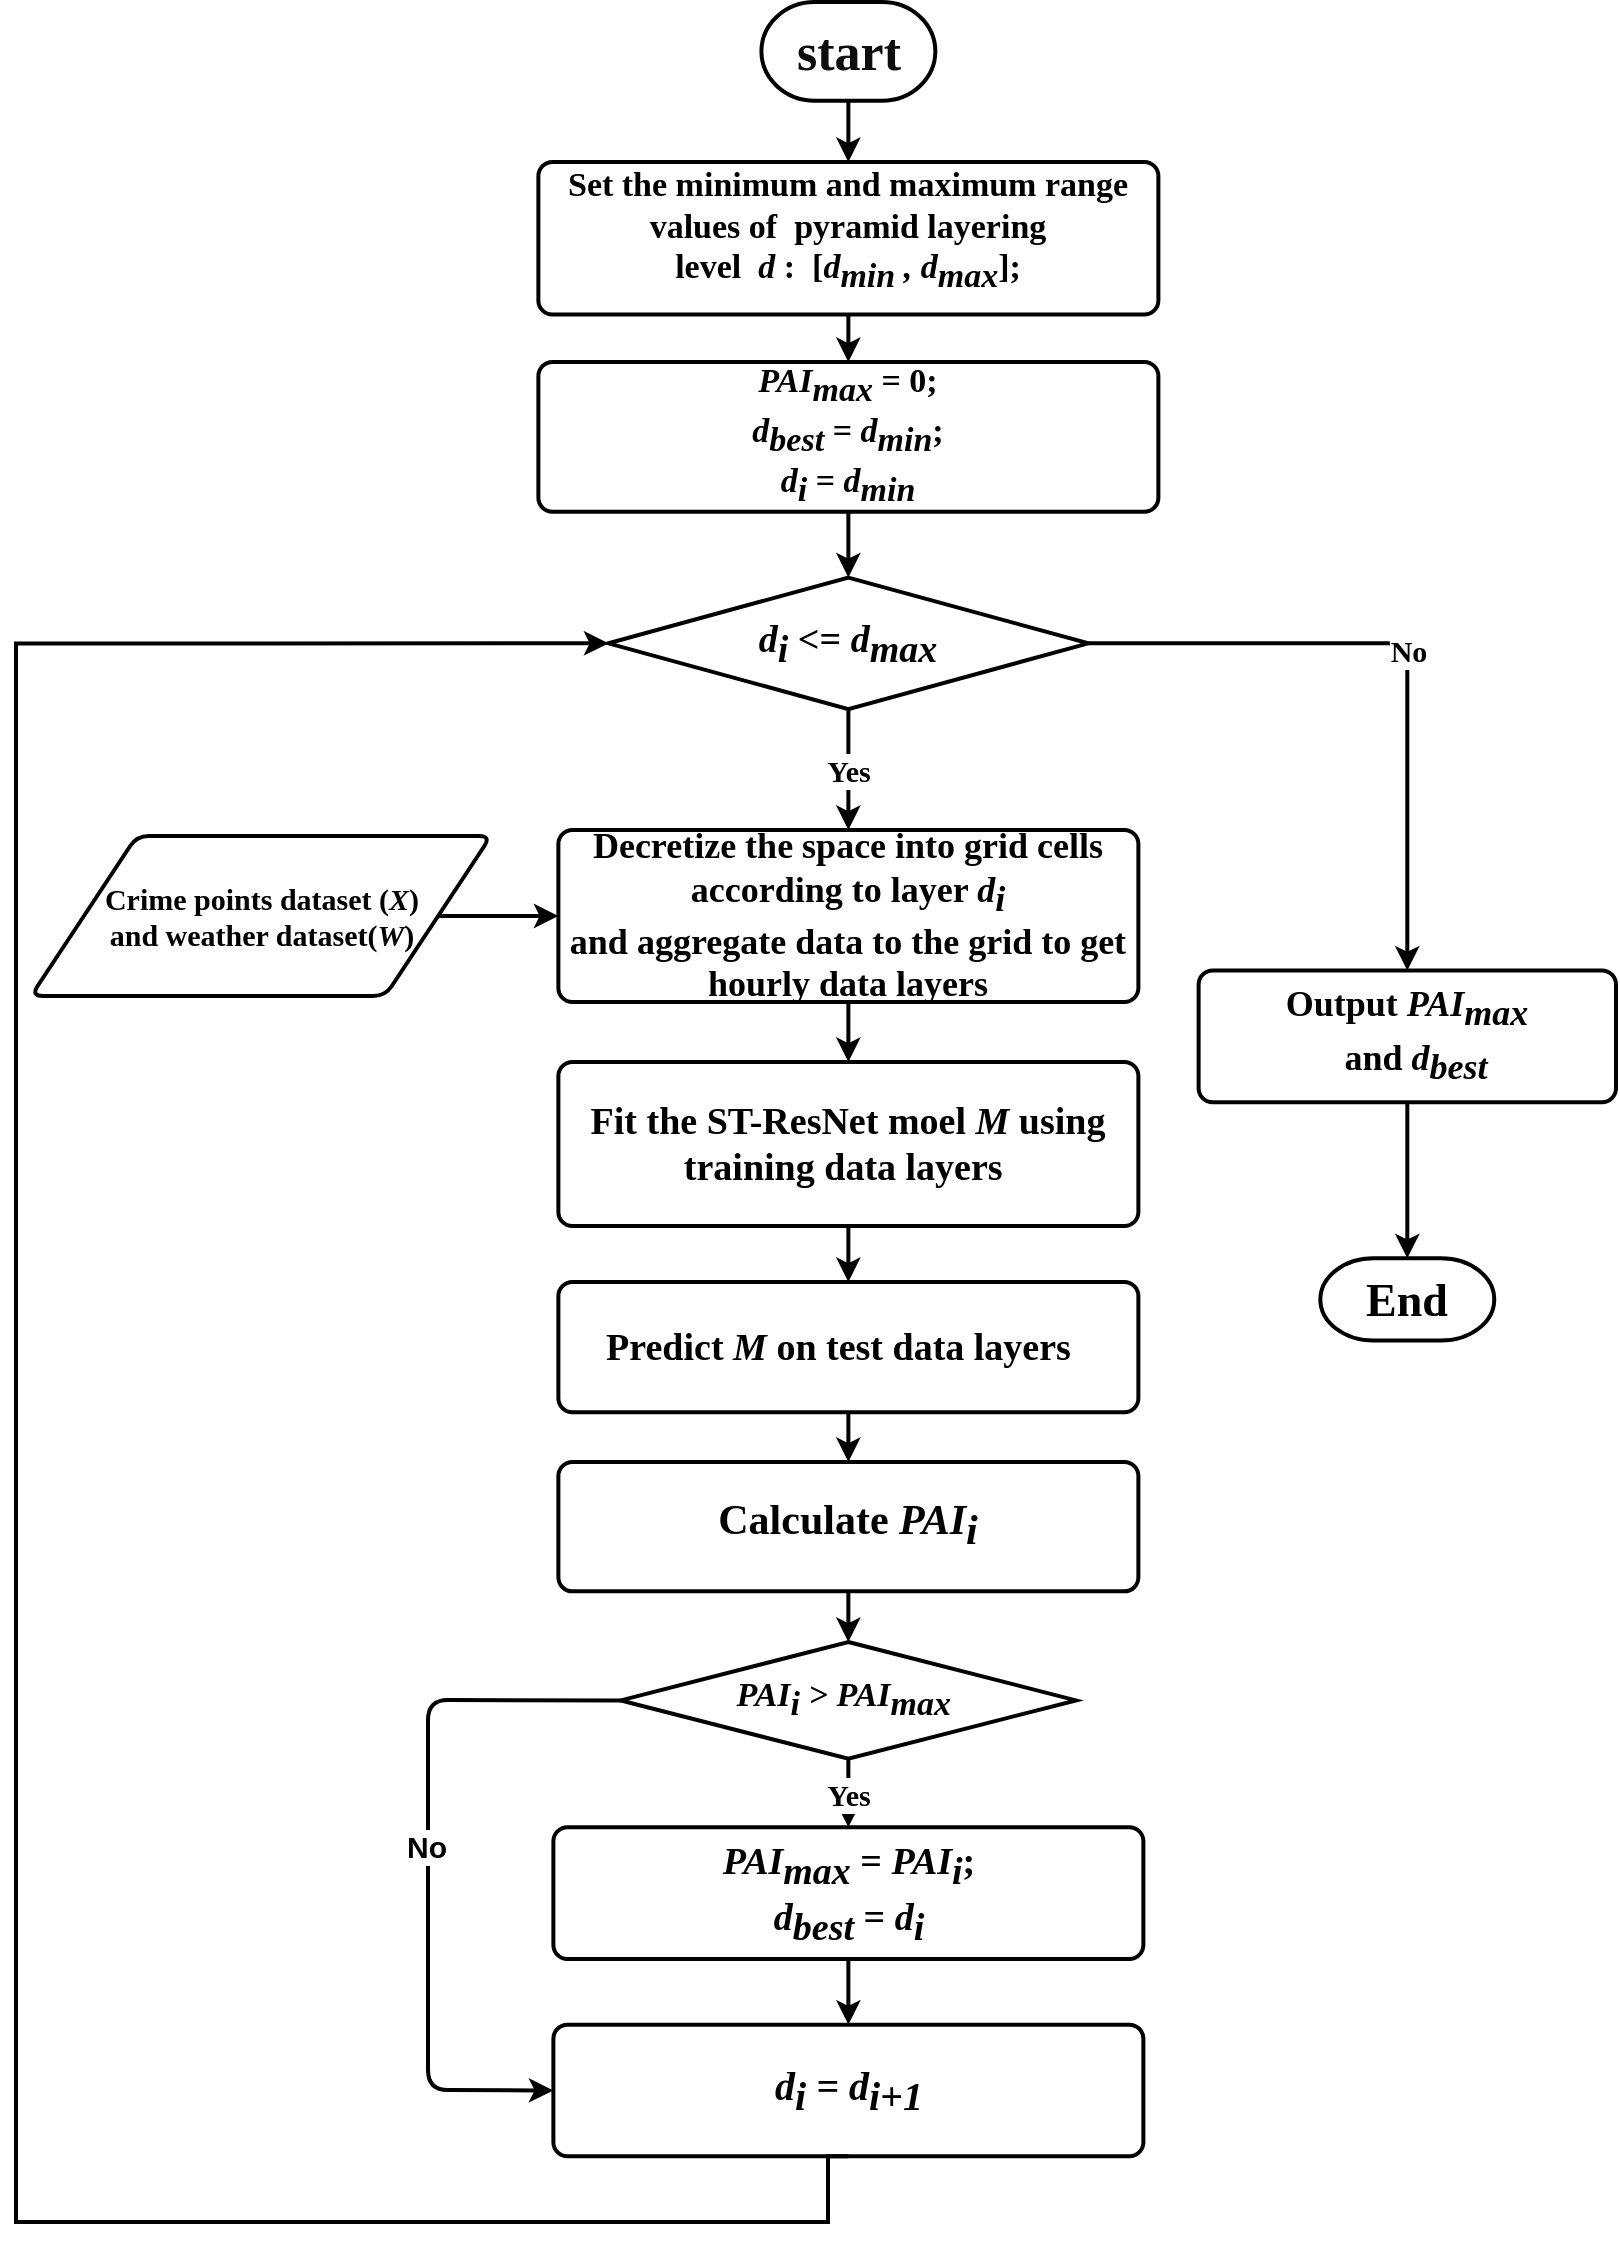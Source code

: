 <mxfile version="14.5.8" type="github">
  <diagram id="C5RBs43oDa-KdzZeNtuy" name="Page-1">
    <mxGraphModel dx="1422" dy="745" grid="1" gridSize="10" guides="1" tooltips="1" connect="1" arrows="1" fold="1" page="1" pageScale="1" pageWidth="827" pageHeight="1169" background="none" math="0" shadow="0">
      <root>
        <mxCell id="WIyWlLk6GJQsqaUBKTNV-0" />
        <mxCell id="WIyWlLk6GJQsqaUBKTNV-1" parent="WIyWlLk6GJQsqaUBKTNV-0" />
        <mxCell id="FgjjIZsiUnsoMlCkL-2W-0" value="" style="group;fontSize=15;" vertex="1" connectable="0" parent="WIyWlLk6GJQsqaUBKTNV-1">
          <mxGeometry x="20" y="40" width="800" height="1110" as="geometry" />
        </mxCell>
        <mxCell id="hjN7Fwfowrnle01kFaeb-0" value="start" style="strokeWidth=2;html=1;shape=mxgraph.flowchart.terminator;whiteSpace=wrap;fontSize=26;labelBackgroundColor=none;fontColor=#0D0D0D;fontFamily=Times New Roman;fontStyle=1" parent="FgjjIZsiUnsoMlCkL-2W-0" vertex="1">
          <mxGeometry x="372.712" width="86.957" height="49.333" as="geometry" />
        </mxCell>
        <mxCell id="hjN7Fwfowrnle01kFaeb-1" value="&lt;font style=&quot;font-size: 17px;&quot;&gt;&lt;br style=&quot;font-size: 17px;&quot;&gt;&lt;div style=&quot;font-size: 17px;&quot;&gt;&lt;span style=&quot;font-size: 17px;&quot;&gt;Set the minimum and maximum range values of&amp;nbsp; pyramid layering level&amp;nbsp;&amp;nbsp;&lt;/span&gt;&lt;i style=&quot;font-size: 17px;&quot;&gt;d&amp;nbsp;&lt;/i&gt;&lt;span style=&quot;font-size: 17px;&quot;&gt;:&lt;/span&gt;&lt;i style=&quot;font-size: 17px;&quot;&gt;&amp;nbsp;&amp;nbsp;&lt;/i&gt;&lt;span style=&quot;font-size: 17px;&quot;&gt;[&lt;/span&gt;&lt;i style=&quot;font-size: 17px;&quot;&gt;d&lt;sub style=&quot;font-size: 17px;&quot;&gt;min&amp;nbsp;&lt;/sub&gt;, d&lt;sub style=&quot;font-size: 17px;&quot;&gt;max&lt;/sub&gt;&lt;/i&gt;&lt;span style=&quot;font-size: 17px;&quot;&gt;]&lt;/span&gt;&lt;span style=&quot;font-size: 17px;&quot;&gt;;&lt;/span&gt;&lt;/div&gt;&lt;sup style=&quot;font-size: 17px;&quot;&gt;&lt;br style=&quot;font-size: 17px;&quot;&gt;&lt;/sup&gt;&lt;/font&gt;" style="rounded=1;whiteSpace=wrap;html=1;absoluteArcSize=1;arcSize=14;strokeWidth=2;fontFamily=Times New Roman;fontSize=17;align=center;fontStyle=1" parent="FgjjIZsiUnsoMlCkL-2W-0" vertex="1">
          <mxGeometry x="261.19" y="80" width="310" height="76.22" as="geometry" />
        </mxCell>
        <mxCell id="hjN7Fwfowrnle01kFaeb-2" value="Crime points dataset (&lt;i style=&quot;font-size: 15px&quot;&gt;X&lt;/i&gt;) &lt;br&gt;and weather dataset(&lt;i style=&quot;font-size: 15px&quot;&gt;W&lt;/i&gt;)" style="shape=parallelogram;html=1;strokeWidth=2;perimeter=parallelogramPerimeter;whiteSpace=wrap;rounded=1;arcSize=12;size=0.23;fontSize=15;fontFamily=Times New Roman;fontStyle=1" parent="FgjjIZsiUnsoMlCkL-2W-0" vertex="1">
          <mxGeometry x="7.5" y="417" width="230" height="80" as="geometry" />
        </mxCell>
        <mxCell id="hjN7Fwfowrnle01kFaeb-3" value="&lt;i style=&quot;font-size: 17px;&quot;&gt;PAI&lt;sub style=&quot;font-size: 17px;&quot;&gt;max&lt;/sub&gt;&lt;/i&gt;&lt;span style=&quot;font-size: 17px;&quot;&gt;&lt;i style=&quot;font-size: 17px;&quot;&gt;&amp;nbsp;&lt;/i&gt;= 0;&lt;/span&gt;&lt;br style=&quot;font-size: 17px;&quot;&gt;&lt;span style=&quot;font-size: 17px;&quot;&gt;&lt;div style=&quot;font-size: 17px;&quot;&gt;&lt;i style=&quot;font-size: 17px;&quot;&gt;d&lt;sub style=&quot;font-size: 17px;&quot;&gt;best&lt;/sub&gt;&lt;/i&gt;&lt;i style=&quot;font-size: 17px;&quot;&gt;&lt;sub style=&quot;font-size: 17px;&quot;&gt;&amp;nbsp;&lt;/sub&gt;&lt;/i&gt;=&amp;nbsp;&lt;i style=&quot;font-size: 17px;&quot;&gt;d&lt;sub style=&quot;font-size: 17px;&quot;&gt;min&lt;/sub&gt;&lt;/i&gt;;&lt;/div&gt;&lt;div style=&quot;font-size: 17px;&quot;&gt;&lt;i style=&quot;font-size: 17px;&quot;&gt;d&lt;sub style=&quot;font-size: 17px;&quot;&gt;i&lt;/sub&gt; &lt;/i&gt;= &lt;i style=&quot;font-size: 17px;&quot;&gt;d&lt;sub style=&quot;font-size: 17px;&quot;&gt;min&lt;/sub&gt;&lt;/i&gt;&lt;/div&gt;&lt;/span&gt;" style="rounded=1;whiteSpace=wrap;html=1;absoluteArcSize=1;arcSize=14;strokeWidth=2;fontSize=17;fontFamily=Times New Roman;align=center;fontStyle=1" parent="FgjjIZsiUnsoMlCkL-2W-0" vertex="1">
          <mxGeometry x="261.19" y="180" width="310" height="74.89" as="geometry" />
        </mxCell>
        <mxCell id="hjN7Fwfowrnle01kFaeb-4" value="Decretize the space into grid cells according to layer &lt;i style=&quot;font-size: 18px;&quot;&gt;d&lt;sub style=&quot;font-size: 18px;&quot;&gt;i&lt;/sub&gt;&lt;/i&gt;&lt;br style=&quot;font-size: 18px;&quot;&gt;and aggregate data to the grid to get hourly data layers" style="rounded=1;whiteSpace=wrap;html=1;absoluteArcSize=1;arcSize=14;strokeWidth=2;fontSize=18;fontFamily=Times New Roman;fontStyle=1" parent="FgjjIZsiUnsoMlCkL-2W-0" vertex="1">
          <mxGeometry x="271.19" y="413.99" width="290" height="86.01" as="geometry" />
        </mxCell>
        <mxCell id="hjN7Fwfowrnle01kFaeb-5" value="Fit the ST-ResNet moel &lt;i style=&quot;font-size: 19px;&quot;&gt;M&lt;/i&gt; using training data layers&amp;nbsp;" style="rounded=1;whiteSpace=wrap;html=1;absoluteArcSize=1;arcSize=14;strokeWidth=2;fontSize=19;fontFamily=Times New Roman;fontStyle=1" parent="FgjjIZsiUnsoMlCkL-2W-0" vertex="1">
          <mxGeometry x="271.19" y="530" width="290" height="82" as="geometry" />
        </mxCell>
        <mxCell id="hjN7Fwfowrnle01kFaeb-6" value="Predict &lt;i style=&quot;font-size: 19px;&quot;&gt;M&lt;/i&gt; on test data layers&amp;nbsp;&amp;nbsp;" style="rounded=1;whiteSpace=wrap;html=1;absoluteArcSize=1;arcSize=14;strokeWidth=2;fontSize=19;fontFamily=Times New Roman;fontStyle=1" parent="FgjjIZsiUnsoMlCkL-2W-0" vertex="1">
          <mxGeometry x="271.19" y="640" width="290" height="65.11" as="geometry" />
        </mxCell>
        <mxCell id="hjN7Fwfowrnle01kFaeb-7" value="Calculate&amp;nbsp;&lt;span style=&quot;font-size: 21px;&quot;&gt;&lt;i style=&quot;font-size: 21px;&quot;&gt;PAI&lt;sub style=&quot;font-size: 21px;&quot;&gt;i&lt;/sub&gt;&lt;/i&gt;&lt;/span&gt;" style="rounded=1;whiteSpace=wrap;html=1;absoluteArcSize=1;arcSize=14;strokeWidth=2;fontSize=21;fontFamily=Times New Roman;fontStyle=1" parent="FgjjIZsiUnsoMlCkL-2W-0" vertex="1">
          <mxGeometry x="271.19" y="730" width="290" height="64.67" as="geometry" />
        </mxCell>
        <mxCell id="hjN7Fwfowrnle01kFaeb-11" value="" style="endArrow=classic;html=1;fontSize=15;exitX=0.5;exitY=1;exitDx=0;exitDy=0;exitPerimeter=0;entryX=0.5;entryY=0;entryDx=0;entryDy=0;fontFamily=Times New Roman;fontStyle=1;strokeWidth=2;" parent="FgjjIZsiUnsoMlCkL-2W-0" source="hjN7Fwfowrnle01kFaeb-0" target="hjN7Fwfowrnle01kFaeb-1" edge="1">
          <mxGeometry width="50" height="50" relative="1" as="geometry">
            <mxPoint x="313.043" y="271.333" as="sourcePoint" />
            <mxPoint x="356.522" y="230.222" as="targetPoint" />
          </mxGeometry>
        </mxCell>
        <mxCell id="hjN7Fwfowrnle01kFaeb-12" value="" style="endArrow=classic;html=1;fontSize=15;exitX=0.5;exitY=1;exitDx=0;exitDy=0;entryX=0.5;entryY=0;entryDx=0;entryDy=0;fontFamily=Times New Roman;fontStyle=1;strokeWidth=2;" parent="FgjjIZsiUnsoMlCkL-2W-0" source="hjN7Fwfowrnle01kFaeb-1" target="hjN7Fwfowrnle01kFaeb-3" edge="1">
          <mxGeometry width="50" height="50" relative="1" as="geometry">
            <mxPoint x="313.043" y="271.333" as="sourcePoint" />
            <mxPoint x="356.522" y="230.222" as="targetPoint" />
          </mxGeometry>
        </mxCell>
        <mxCell id="hjN7Fwfowrnle01kFaeb-13" value="" style="endArrow=classic;html=1;fontSize=15;exitX=0.5;exitY=1;exitDx=0;exitDy=0;fontFamily=Times New Roman;fontStyle=1;strokeWidth=2;" parent="FgjjIZsiUnsoMlCkL-2W-0" source="hjN7Fwfowrnle01kFaeb-3" target="YA9H4fB15c2VrXf1QAoc-0" edge="1">
          <mxGeometry width="50" height="50" relative="1" as="geometry">
            <mxPoint x="313.043" y="337.111" as="sourcePoint" />
            <mxPoint x="530.435" y="279.556" as="targetPoint" />
          </mxGeometry>
        </mxCell>
        <mxCell id="hjN7Fwfowrnle01kFaeb-14" value="" style="endArrow=classic;html=1;fontSize=15;entryX=0.5;entryY=0;entryDx=0;entryDy=0;exitX=0.5;exitY=1;exitDx=0;exitDy=0;fontFamily=Times New Roman;fontStyle=1;strokeWidth=2;" parent="FgjjIZsiUnsoMlCkL-2W-0" source="hjN7Fwfowrnle01kFaeb-4" target="hjN7Fwfowrnle01kFaeb-5" edge="1">
          <mxGeometry width="50" height="50" relative="1" as="geometry">
            <mxPoint x="373.913" y="386.444" as="sourcePoint" />
            <mxPoint x="356.522" y="361.778" as="targetPoint" />
          </mxGeometry>
        </mxCell>
        <mxCell id="hjN7Fwfowrnle01kFaeb-15" value="" style="endArrow=classic;html=1;fontSize=15;entryX=0.5;entryY=0;entryDx=0;entryDy=0;exitX=0.5;exitY=1;exitDx=0;exitDy=0;fontFamily=Times New Roman;fontStyle=1;strokeWidth=2;" parent="FgjjIZsiUnsoMlCkL-2W-0" source="hjN7Fwfowrnle01kFaeb-5" target="hjN7Fwfowrnle01kFaeb-6" edge="1">
          <mxGeometry width="50" height="50" relative="1" as="geometry">
            <mxPoint x="365.217" y="493.333" as="sourcePoint" />
            <mxPoint x="356.522" y="501.556" as="targetPoint" />
          </mxGeometry>
        </mxCell>
        <mxCell id="hjN7Fwfowrnle01kFaeb-16" value="" style="endArrow=classic;html=1;fontSize=15;exitX=0.5;exitY=1;exitDx=0;exitDy=0;entryX=0.5;entryY=0;entryDx=0;entryDy=0;fontFamily=Times New Roman;fontStyle=1;strokeWidth=2;" parent="FgjjIZsiUnsoMlCkL-2W-0" source="hjN7Fwfowrnle01kFaeb-6" target="hjN7Fwfowrnle01kFaeb-7" edge="1">
          <mxGeometry width="50" height="50" relative="1" as="geometry">
            <mxPoint x="313.043" y="608.444" as="sourcePoint" />
            <mxPoint x="356.522" y="567.333" as="targetPoint" />
          </mxGeometry>
        </mxCell>
        <mxCell id="hjN7Fwfowrnle01kFaeb-18" value="&lt;i style=&quot;font-size: 17px;&quot;&gt;PAI&lt;sub style=&quot;font-size: 17px;&quot;&gt;i&amp;nbsp;&lt;/sub&gt;&amp;gt;&amp;nbsp;&lt;/i&gt;&lt;i style=&quot;font-size: 17px;&quot;&gt;PAI&lt;sub style=&quot;font-size: 17px;&quot;&gt;max&lt;/sub&gt;&lt;/i&gt;&lt;i style=&quot;font-size: 17px;&quot;&gt;&lt;sub style=&quot;font-size: 17px;&quot;&gt;&amp;nbsp;&lt;/sub&gt;&lt;/i&gt;" style="strokeWidth=2;html=1;shape=mxgraph.flowchart.decision;whiteSpace=wrap;fontSize=17;fontFamily=Times New Roman;fontStyle=1" parent="FgjjIZsiUnsoMlCkL-2W-0" vertex="1">
          <mxGeometry x="302.38" y="820" width="227.61" height="58.38" as="geometry" />
        </mxCell>
        <mxCell id="hjN7Fwfowrnle01kFaeb-19" value="" style="endArrow=classic;html=1;fontSize=15;exitX=0.5;exitY=1;exitDx=0;exitDy=0;fontFamily=Times New Roman;entryX=0.5;entryY=0;entryDx=0;entryDy=0;entryPerimeter=0;fontStyle=1;strokeWidth=2;" parent="FgjjIZsiUnsoMlCkL-2W-0" source="hjN7Fwfowrnle01kFaeb-7" target="hjN7Fwfowrnle01kFaeb-18" edge="1">
          <mxGeometry width="50" height="50" relative="1" as="geometry">
            <mxPoint x="313.043" y="748.222" as="sourcePoint" />
            <mxPoint x="513.043" y="797.556" as="targetPoint" />
          </mxGeometry>
        </mxCell>
        <mxCell id="hjN7Fwfowrnle01kFaeb-20" value="" style="endArrow=classic;html=1;fontSize=15;exitX=0.5;exitY=1;exitDx=0;exitDy=0;exitPerimeter=0;fontFamily=Times New Roman;entryX=0.5;entryY=0;entryDx=0;entryDy=0;fontStyle=1;strokeWidth=2;" parent="FgjjIZsiUnsoMlCkL-2W-0" source="hjN7Fwfowrnle01kFaeb-18" target="YA9H4fB15c2VrXf1QAoc-5" edge="1">
          <mxGeometry relative="1" as="geometry">
            <mxPoint x="269.565" y="855.933" as="sourcePoint" />
            <mxPoint x="382.609" y="945.556" as="targetPoint" />
          </mxGeometry>
        </mxCell>
        <mxCell id="hjN7Fwfowrnle01kFaeb-21" value="Yes" style="edgeLabel;resizable=0;html=1;align=center;verticalAlign=middle;fontFamily=Times New Roman;fontSize=15;fontStyle=1" parent="hjN7Fwfowrnle01kFaeb-20" connectable="0" vertex="1">
          <mxGeometry relative="1" as="geometry" />
        </mxCell>
        <mxCell id="hjN7Fwfowrnle01kFaeb-26" value="End" style="strokeWidth=2;html=1;shape=mxgraph.flowchart.terminator;whiteSpace=wrap;fontSize=23;fontFamily=Times New Roman;fontStyle=1" parent="FgjjIZsiUnsoMlCkL-2W-0" vertex="1">
          <mxGeometry x="652.174" y="628.178" width="86.957" height="41.111" as="geometry" />
        </mxCell>
        <mxCell id="YA9H4fB15c2VrXf1QAoc-0" value="&lt;font face=&quot;Times New Roman&quot; style=&quot;font-size: 19px;&quot;&gt;&lt;i style=&quot;font-size: 19px;&quot;&gt;d&lt;sub style=&quot;font-size: 19px;&quot;&gt;i&amp;nbsp;&lt;/sub&gt;&lt;/i&gt;&amp;lt;=&amp;nbsp;&lt;i style=&quot;font-size: 19px;&quot;&gt;d&lt;sub style=&quot;font-size: 19px;&quot;&gt;max&lt;/sub&gt;&lt;/i&gt;&lt;/font&gt;" style="rhombus;whiteSpace=wrap;html=1;fontSize=19;fontStyle=1;strokeWidth=2;" parent="FgjjIZsiUnsoMlCkL-2W-0" vertex="1">
          <mxGeometry x="296.19" y="287.78" width="240" height="65.78" as="geometry" />
        </mxCell>
        <mxCell id="YA9H4fB15c2VrXf1QAoc-1" value="" style="endArrow=classic;html=1;fontSize=15;exitX=0.5;exitY=1;exitDx=0;exitDy=0;fontFamily=Times New Roman;fontStyle=1;strokeWidth=2;" parent="FgjjIZsiUnsoMlCkL-2W-0" source="YA9H4fB15c2VrXf1QAoc-0" target="hjN7Fwfowrnle01kFaeb-4" edge="1">
          <mxGeometry relative="1" as="geometry">
            <mxPoint x="486.357" y="664.356" as="sourcePoint" />
            <mxPoint x="486.357" y="714.511" as="targetPoint" />
          </mxGeometry>
        </mxCell>
        <mxCell id="YA9H4fB15c2VrXf1QAoc-2" value="Yes" style="edgeLabel;resizable=0;html=1;align=center;verticalAlign=middle;fontFamily=Times New Roman;fontSize=15;fontStyle=1" parent="YA9H4fB15c2VrXf1QAoc-1" connectable="0" vertex="1">
          <mxGeometry relative="1" as="geometry" />
        </mxCell>
        <mxCell id="YA9H4fB15c2VrXf1QAoc-5" value="&lt;i style=&quot;font-size: 19px;&quot;&gt;PAI&lt;sub style=&quot;font-size: 19px;&quot;&gt;max&lt;/sub&gt;&lt;/i&gt;&lt;span style=&quot;font-size: 19px;&quot;&gt;&lt;i style=&quot;font-size: 19px;&quot;&gt;&amp;nbsp;&lt;/i&gt;=&amp;nbsp;&lt;/span&gt;&lt;i style=&quot;font-size: 19px;&quot;&gt;PAI&lt;sub style=&quot;font-size: 19px;&quot;&gt;i&lt;/sub&gt;&lt;/i&gt;&lt;span style=&quot;font-size: 19px;&quot;&gt;;&lt;/span&gt;&lt;br style=&quot;font-size: 19px;&quot;&gt;&lt;span style=&quot;font-size: 19px;&quot;&gt;&lt;i style=&quot;font-size: 19px;&quot;&gt;d&lt;sub style=&quot;font-size: 19px;&quot;&gt;best&lt;/sub&gt;&lt;/i&gt;&lt;i style=&quot;font-size: 19px;&quot;&gt;&lt;sub style=&quot;font-size: 19px;&quot;&gt;&amp;nbsp;&lt;/sub&gt;&lt;/i&gt;=&amp;nbsp;&lt;i style=&quot;font-size: 19px;&quot;&gt;d&lt;sub style=&quot;font-size: 19px;&quot;&gt;i&lt;/sub&gt;&lt;/i&gt;&lt;/span&gt;&lt;span style=&quot;font-size: 19px;&quot;&gt;&lt;i style=&quot;font-size: 19px;&quot;&gt;&lt;sub style=&quot;font-size: 19px;&quot;&gt;&lt;br style=&quot;font-size: 19px;&quot;&gt;&lt;/sub&gt;&lt;/i&gt;&lt;/span&gt;" style="rounded=1;whiteSpace=wrap;html=1;absoluteArcSize=1;arcSize=14;strokeWidth=2;fontSize=19;fontFamily=Times New Roman;fontStyle=1" parent="FgjjIZsiUnsoMlCkL-2W-0" vertex="1">
          <mxGeometry x="268.69" y="912.67" width="295" height="65.78" as="geometry" />
        </mxCell>
        <mxCell id="YA9H4fB15c2VrXf1QAoc-8" value="&lt;span style=&quot;font-size: 20px;&quot;&gt;&lt;i style=&quot;font-size: 20px;&quot;&gt;d&lt;sub style=&quot;font-size: 20px;&quot;&gt;i&amp;nbsp;&lt;/sub&gt;= d&lt;sub style=&quot;font-size: 20px;&quot;&gt;i+1&lt;/sub&gt;&lt;br style=&quot;font-size: 20px;&quot;&gt;&lt;/i&gt;&lt;/span&gt;" style="rounded=1;whiteSpace=wrap;html=1;absoluteArcSize=1;arcSize=14;strokeWidth=2;fontSize=20;fontFamily=Times New Roman;fontStyle=1" parent="FgjjIZsiUnsoMlCkL-2W-0" vertex="1">
          <mxGeometry x="268.69" y="1011.33" width="295" height="65.78" as="geometry" />
        </mxCell>
        <mxCell id="YA9H4fB15c2VrXf1QAoc-9" value="" style="endArrow=classic;html=1;exitX=0.5;exitY=1;exitDx=0;exitDy=0;fontSize=15;fontStyle=1;strokeWidth=2;" parent="FgjjIZsiUnsoMlCkL-2W-0" source="YA9H4fB15c2VrXf1QAoc-5" target="YA9H4fB15c2VrXf1QAoc-8" edge="1">
          <mxGeometry width="50" height="50" relative="1" as="geometry">
            <mxPoint x="382.609" y="1093.556" as="sourcePoint" />
            <mxPoint x="426.087" y="1052.444" as="targetPoint" />
          </mxGeometry>
        </mxCell>
        <mxCell id="YA9H4fB15c2VrXf1QAoc-7" style="edgeStyle=orthogonalEdgeStyle;rounded=0;orthogonalLoop=1;jettySize=auto;html=1;entryX=0;entryY=0.5;entryDx=0;entryDy=0;exitX=0.5;exitY=1;exitDx=0;exitDy=0;fontSize=15;fontStyle=1;strokeWidth=2;" parent="FgjjIZsiUnsoMlCkL-2W-0" source="YA9H4fB15c2VrXf1QAoc-8" target="YA9H4fB15c2VrXf1QAoc-0" edge="1">
          <mxGeometry relative="1" as="geometry">
            <mxPoint y="279.556" as="targetPoint" />
            <mxPoint x="182.609" y="1060.667" as="sourcePoint" />
            <Array as="points">
              <mxPoint x="406" y="1077" />
              <mxPoint x="406" y="1110" />
              <mxPoint y="1110" />
              <mxPoint y="321" />
            </Array>
          </mxGeometry>
        </mxCell>
        <mxCell id="YA9H4fB15c2VrXf1QAoc-11" value="" style="endArrow=classic;html=1;exitX=0;exitY=0.5;exitDx=0;exitDy=0;exitPerimeter=0;entryX=0;entryY=0.5;entryDx=0;entryDy=0;fontSize=15;fontStyle=1;strokeWidth=2;" parent="FgjjIZsiUnsoMlCkL-2W-0" source="hjN7Fwfowrnle01kFaeb-18" target="YA9H4fB15c2VrXf1QAoc-8" edge="1">
          <mxGeometry relative="1" as="geometry">
            <mxPoint x="313.043" y="962.0" as="sourcePoint" />
            <mxPoint x="382.609" y="1011.333" as="targetPoint" />
            <Array as="points">
              <mxPoint x="206" y="849" />
              <mxPoint x="206" y="1044" />
            </Array>
          </mxGeometry>
        </mxCell>
        <mxCell id="YA9H4fB15c2VrXf1QAoc-13" value="No" style="edgeLabel;html=1;align=center;verticalAlign=middle;resizable=0;points=[];fontSize=15;fontStyle=1" parent="YA9H4fB15c2VrXf1QAoc-11" vertex="1" connectable="0">
          <mxGeometry x="-0.042" y="-1" relative="1" as="geometry">
            <mxPoint as="offset" />
          </mxGeometry>
        </mxCell>
        <mxCell id="YA9H4fB15c2VrXf1QAoc-14" value="Output&amp;nbsp;&lt;i style=&quot;font-size: 18px;&quot;&gt;PAI&lt;sub style=&quot;font-size: 18px;&quot;&gt;max&lt;/sub&gt;&lt;/i&gt;&lt;br style=&quot;font-size: 18px;&quot;&gt;&amp;nbsp; and&amp;nbsp;&lt;i style=&quot;font-size: 18px;&quot;&gt;d&lt;sub style=&quot;font-size: 18px;&quot;&gt;best&lt;/sub&gt;&lt;/i&gt;" style="rounded=1;whiteSpace=wrap;html=1;absoluteArcSize=1;arcSize=14;strokeWidth=2;fontSize=18;fontFamily=Times New Roman;fontStyle=1" parent="FgjjIZsiUnsoMlCkL-2W-0" vertex="1">
          <mxGeometry x="591.304" y="484.289" width="208.696" height="65.778" as="geometry" />
        </mxCell>
        <mxCell id="YA9H4fB15c2VrXf1QAoc-15" value="" style="endArrow=classic;html=1;exitX=0.5;exitY=1;exitDx=0;exitDy=0;entryX=0.5;entryY=0;entryDx=0;entryDy=0;entryPerimeter=0;fontSize=15;fontStyle=1;strokeWidth=2;" parent="FgjjIZsiUnsoMlCkL-2W-0" source="YA9H4fB15c2VrXf1QAoc-14" target="hjN7Fwfowrnle01kFaeb-26" edge="1">
          <mxGeometry width="50" height="50" relative="1" as="geometry">
            <mxPoint x="626.087" y="674.222" as="sourcePoint" />
            <mxPoint x="669.565" y="633.111" as="targetPoint" />
          </mxGeometry>
        </mxCell>
        <mxCell id="hjN7Fwfowrnle01kFaeb-23" value="" style="endArrow=classic;html=1;fontSize=15;fontFamily=Times New Roman;exitX=1;exitY=0.5;exitDx=0;exitDy=0;entryX=0.5;entryY=0;entryDx=0;entryDy=0;fontStyle=1;strokeWidth=2;" parent="FgjjIZsiUnsoMlCkL-2W-0" source="YA9H4fB15c2VrXf1QAoc-0" target="YA9H4fB15c2VrXf1QAoc-14" edge="1">
          <mxGeometry relative="1" as="geometry">
            <mxPoint x="539.13" y="213.778" as="sourcePoint" />
            <mxPoint x="626.087" y="550.889" as="targetPoint" />
            <Array as="points">
              <mxPoint x="695.652" y="320.667" />
            </Array>
          </mxGeometry>
        </mxCell>
        <mxCell id="hjN7Fwfowrnle01kFaeb-24" value="No" style="edgeLabel;resizable=0;html=1;align=center;verticalAlign=middle;fontFamily=Times New Roman;fontSize=15;fontStyle=1" parent="hjN7Fwfowrnle01kFaeb-23" connectable="0" vertex="1">
          <mxGeometry relative="1" as="geometry">
            <mxPoint y="1" as="offset" />
          </mxGeometry>
        </mxCell>
        <mxCell id="FgjjIZsiUnsoMlCkL-2W-1" value="" style="endArrow=classic;html=1;strokeWidth=2;fontSize=15;exitX=1;exitY=0.5;exitDx=0;exitDy=0;entryX=0;entryY=0.5;entryDx=0;entryDy=0;" edge="1" parent="FgjjIZsiUnsoMlCkL-2W-0" source="hjN7Fwfowrnle01kFaeb-2" target="hjN7Fwfowrnle01kFaeb-4">
          <mxGeometry width="50" height="50" relative="1" as="geometry">
            <mxPoint x="230" y="540" as="sourcePoint" />
            <mxPoint x="280" y="490" as="targetPoint" />
          </mxGeometry>
        </mxCell>
      </root>
    </mxGraphModel>
  </diagram>
</mxfile>
